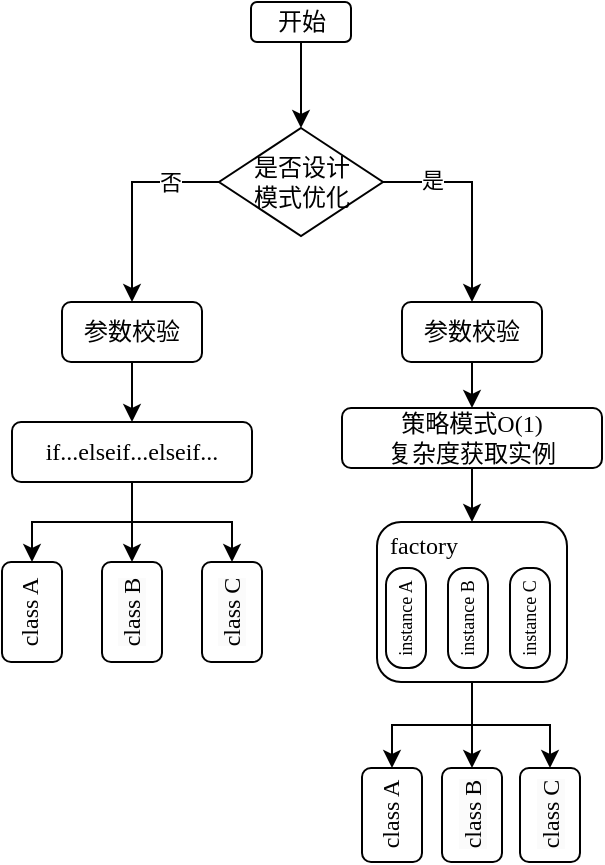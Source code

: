 <mxfile version="26.0.14">
  <diagram name="第 1 页" id="KLoRAD8Rr4eNPZWAdf4I">
    <mxGraphModel dx="928" dy="468" grid="1" gridSize="10" guides="1" tooltips="1" connect="1" arrows="1" fold="1" page="1" pageScale="1" pageWidth="827" pageHeight="1169" math="0" shadow="0">
      <root>
        <mxCell id="0" />
        <mxCell id="1" parent="0" />
        <mxCell id="lLpGI7_uiI3f87P-loz6-7" style="edgeStyle=orthogonalEdgeStyle;rounded=0;orthogonalLoop=1;jettySize=auto;html=1;entryX=0.5;entryY=0;entryDx=0;entryDy=0;exitX=0;exitY=0.5;exitDx=0;exitDy=0;fontFamily=Times New Roman;" parent="1" source="lLpGI7_uiI3f87P-loz6-27" target="lLpGI7_uiI3f87P-loz6-2" edge="1">
          <mxGeometry relative="1" as="geometry">
            <mxPoint x="360" y="165" as="sourcePoint" />
          </mxGeometry>
        </mxCell>
        <mxCell id="lLpGI7_uiI3f87P-loz6-28" value="否" style="edgeLabel;html=1;align=center;verticalAlign=middle;resizable=0;points=[];fontFamily=宋体;" parent="lLpGI7_uiI3f87P-loz6-7" vertex="1" connectable="0">
          <mxGeometry x="-0.516" relative="1" as="geometry">
            <mxPoint as="offset" />
          </mxGeometry>
        </mxCell>
        <mxCell id="lLpGI7_uiI3f87P-loz6-19" style="edgeStyle=orthogonalEdgeStyle;rounded=0;orthogonalLoop=1;jettySize=auto;html=1;entryX=0.5;entryY=0;entryDx=0;entryDy=0;exitX=1;exitY=0.5;exitDx=0;exitDy=0;fontFamily=Times New Roman;" parent="1" source="lLpGI7_uiI3f87P-loz6-27" target="lLpGI7_uiI3f87P-loz6-13" edge="1">
          <mxGeometry relative="1" as="geometry">
            <mxPoint x="440" y="165" as="sourcePoint" />
          </mxGeometry>
        </mxCell>
        <mxCell id="lLpGI7_uiI3f87P-loz6-26" value="是" style="edgeLabel;html=1;align=center;verticalAlign=middle;resizable=0;points=[];fontFamily=宋体;" parent="lLpGI7_uiI3f87P-loz6-19" vertex="1" connectable="0">
          <mxGeometry x="-0.545" y="1" relative="1" as="geometry">
            <mxPoint as="offset" />
          </mxGeometry>
        </mxCell>
        <mxCell id="lLpGI7_uiI3f87P-loz6-8" style="edgeStyle=orthogonalEdgeStyle;rounded=0;orthogonalLoop=1;jettySize=auto;html=1;entryX=0.5;entryY=0;entryDx=0;entryDy=0;fontFamily=Times New Roman;" parent="1" source="lLpGI7_uiI3f87P-loz6-2" target="lLpGI7_uiI3f87P-loz6-3" edge="1">
          <mxGeometry relative="1" as="geometry" />
        </mxCell>
        <mxCell id="lLpGI7_uiI3f87P-loz6-2" value="参数校验" style="rounded=1;whiteSpace=wrap;html=1;fontFamily=宋体;" parent="1" vertex="1">
          <mxGeometry x="280" y="210" width="70" height="30" as="geometry" />
        </mxCell>
        <mxCell id="lLpGI7_uiI3f87P-loz6-9" style="edgeStyle=orthogonalEdgeStyle;rounded=0;orthogonalLoop=1;jettySize=auto;html=1;entryX=0.5;entryY=0;entryDx=0;entryDy=0;fontFamily=Times New Roman;" parent="1" source="lLpGI7_uiI3f87P-loz6-3" target="lLpGI7_uiI3f87P-loz6-4" edge="1">
          <mxGeometry relative="1" as="geometry" />
        </mxCell>
        <mxCell id="lLpGI7_uiI3f87P-loz6-10" style="edgeStyle=orthogonalEdgeStyle;rounded=0;orthogonalLoop=1;jettySize=auto;html=1;entryX=0.5;entryY=0;entryDx=0;entryDy=0;fontFamily=Times New Roman;" parent="1" source="lLpGI7_uiI3f87P-loz6-3" target="lLpGI7_uiI3f87P-loz6-5" edge="1">
          <mxGeometry relative="1" as="geometry" />
        </mxCell>
        <mxCell id="lLpGI7_uiI3f87P-loz6-11" style="edgeStyle=orthogonalEdgeStyle;rounded=0;orthogonalLoop=1;jettySize=auto;html=1;entryX=0.5;entryY=0;entryDx=0;entryDy=0;fontFamily=Times New Roman;" parent="1" source="lLpGI7_uiI3f87P-loz6-3" target="lLpGI7_uiI3f87P-loz6-6" edge="1">
          <mxGeometry relative="1" as="geometry" />
        </mxCell>
        <mxCell id="lLpGI7_uiI3f87P-loz6-3" value="if...elseif...elseif..." style="rounded=1;whiteSpace=wrap;html=1;fontFamily=Times New Roman;" parent="1" vertex="1">
          <mxGeometry x="255" y="270" width="120" height="30" as="geometry" />
        </mxCell>
        <mxCell id="lLpGI7_uiI3f87P-loz6-4" value="class A" style="rounded=1;whiteSpace=wrap;html=1;verticalAlign=top;horizontal=0;fontFamily=Times New Roman;" parent="1" vertex="1">
          <mxGeometry x="250" y="340" width="30" height="50" as="geometry" />
        </mxCell>
        <mxCell id="lLpGI7_uiI3f87P-loz6-5" value="&lt;span style=&quot;color: rgb(0, 0, 0); font-size: 12px; font-style: normal; font-variant-ligatures: normal; font-variant-caps: normal; font-weight: 400; letter-spacing: normal; orphans: 2; text-align: center; text-indent: 0px; text-transform: none; widows: 2; word-spacing: 0px; -webkit-text-stroke-width: 0px; white-space: normal; background-color: rgb(251, 251, 251); text-decoration-thickness: initial; text-decoration-style: initial; text-decoration-color: initial; float: none; display: inline !important;&quot;&gt;class B&lt;/span&gt;" style="rounded=1;whiteSpace=wrap;html=1;horizontal=0;fontFamily=Times New Roman;" parent="1" vertex="1">
          <mxGeometry x="300" y="340" width="30" height="50" as="geometry" />
        </mxCell>
        <mxCell id="lLpGI7_uiI3f87P-loz6-6" value="&lt;span style=&quot;color: rgb(0, 0, 0); font-size: 12px; font-style: normal; font-variant-ligatures: normal; font-variant-caps: normal; font-weight: 400; letter-spacing: normal; orphans: 2; text-align: center; text-indent: 0px; text-transform: none; widows: 2; word-spacing: 0px; -webkit-text-stroke-width: 0px; white-space: normal; background-color: rgb(251, 251, 251); text-decoration-thickness: initial; text-decoration-style: initial; text-decoration-color: initial; float: none; display: inline !important;&quot;&gt;class C&lt;/span&gt;" style="rounded=1;whiteSpace=wrap;html=1;horizontal=0;fontFamily=Times New Roman;" parent="1" vertex="1">
          <mxGeometry x="350" y="340" width="30" height="50" as="geometry" />
        </mxCell>
        <mxCell id="lLpGI7_uiI3f87P-loz6-13" value="参数校验" style="rounded=1;whiteSpace=wrap;html=1;fontFamily=宋体;" parent="1" vertex="1">
          <mxGeometry x="450" y="210" width="70" height="30" as="geometry" />
        </mxCell>
        <mxCell id="lLpGI7_uiI3f87P-loz6-14" value="策略模式O(1)&lt;div&gt;复杂度获取实例&lt;/div&gt;" style="rounded=1;whiteSpace=wrap;html=1;fontFamily=宋体;" parent="1" vertex="1">
          <mxGeometry x="420" y="263" width="130" height="30" as="geometry" />
        </mxCell>
        <mxCell id="lLpGI7_uiI3f87P-loz6-21" style="edgeStyle=orthogonalEdgeStyle;rounded=0;orthogonalLoop=1;jettySize=auto;html=1;entryX=0.5;entryY=0;entryDx=0;entryDy=0;fontFamily=Times New Roman;" parent="1" source="lLpGI7_uiI3f87P-loz6-15" target="lLpGI7_uiI3f87P-loz6-16" edge="1">
          <mxGeometry relative="1" as="geometry" />
        </mxCell>
        <mxCell id="lLpGI7_uiI3f87P-loz6-22" style="edgeStyle=orthogonalEdgeStyle;rounded=0;orthogonalLoop=1;jettySize=auto;html=1;entryX=0.5;entryY=0;entryDx=0;entryDy=0;fontFamily=Times New Roman;" parent="1" source="lLpGI7_uiI3f87P-loz6-15" target="lLpGI7_uiI3f87P-loz6-17" edge="1">
          <mxGeometry relative="1" as="geometry" />
        </mxCell>
        <mxCell id="lLpGI7_uiI3f87P-loz6-23" style="edgeStyle=orthogonalEdgeStyle;rounded=0;orthogonalLoop=1;jettySize=auto;html=1;entryX=0.5;entryY=0;entryDx=0;entryDy=0;fontFamily=Times New Roman;" parent="1" source="lLpGI7_uiI3f87P-loz6-15" target="lLpGI7_uiI3f87P-loz6-18" edge="1">
          <mxGeometry relative="1" as="geometry" />
        </mxCell>
        <mxCell id="lLpGI7_uiI3f87P-loz6-15" value="" style="rounded=1;whiteSpace=wrap;html=1;fontFamily=Times New Roman;" parent="1" vertex="1">
          <mxGeometry x="437.5" y="320" width="95" height="80" as="geometry" />
        </mxCell>
        <mxCell id="lLpGI7_uiI3f87P-loz6-16" value="class A" style="rounded=1;whiteSpace=wrap;html=1;verticalAlign=top;horizontal=0;fontFamily=Times New Roman;" parent="1" vertex="1">
          <mxGeometry x="430" y="443" width="30" height="47" as="geometry" />
        </mxCell>
        <mxCell id="lLpGI7_uiI3f87P-loz6-17" value="&lt;span style=&quot;color: rgb(0, 0, 0); font-size: 12px; font-style: normal; font-variant-ligatures: normal; font-variant-caps: normal; font-weight: 400; letter-spacing: normal; orphans: 2; text-align: center; text-indent: 0px; text-transform: none; widows: 2; word-spacing: 0px; -webkit-text-stroke-width: 0px; white-space: normal; background-color: rgb(251, 251, 251); text-decoration-thickness: initial; text-decoration-style: initial; text-decoration-color: initial; float: none; display: inline !important;&quot;&gt;class B&lt;/span&gt;" style="rounded=1;whiteSpace=wrap;html=1;horizontal=0;fontFamily=Times New Roman;" parent="1" vertex="1">
          <mxGeometry x="470" y="443" width="30" height="47" as="geometry" />
        </mxCell>
        <mxCell id="lLpGI7_uiI3f87P-loz6-18" value="&lt;span style=&quot;color: rgb(0, 0, 0); font-size: 12px; font-style: normal; font-variant-ligatures: normal; font-variant-caps: normal; font-weight: 400; letter-spacing: normal; orphans: 2; text-align: center; text-indent: 0px; text-transform: none; widows: 2; word-spacing: 0px; -webkit-text-stroke-width: 0px; white-space: normal; background-color: rgb(251, 251, 251); text-decoration-thickness: initial; text-decoration-style: initial; text-decoration-color: initial; float: none; display: inline !important;&quot;&gt;class C&lt;/span&gt;" style="rounded=1;whiteSpace=wrap;html=1;horizontal=0;fontFamily=Times New Roman;" parent="1" vertex="1">
          <mxGeometry x="509" y="443" width="30" height="47" as="geometry" />
        </mxCell>
        <mxCell id="lLpGI7_uiI3f87P-loz6-20" style="edgeStyle=orthogonalEdgeStyle;rounded=0;orthogonalLoop=1;jettySize=auto;html=1;entryX=0.5;entryY=0;entryDx=0;entryDy=0;fontFamily=Times New Roman;" parent="1" source="lLpGI7_uiI3f87P-loz6-13" target="lLpGI7_uiI3f87P-loz6-14" edge="1">
          <mxGeometry relative="1" as="geometry" />
        </mxCell>
        <mxCell id="lLpGI7_uiI3f87P-loz6-27" value="是否设计&lt;div&gt;模式优化&lt;/div&gt;" style="rhombus;whiteSpace=wrap;html=1;fontFamily=宋体;" parent="1" vertex="1">
          <mxGeometry x="358.5" y="123" width="82" height="54" as="geometry" />
        </mxCell>
        <mxCell id="lLpGI7_uiI3f87P-loz6-30" style="edgeStyle=orthogonalEdgeStyle;rounded=0;orthogonalLoop=1;jettySize=auto;html=1;entryX=0.5;entryY=0;entryDx=0;entryDy=0;fontFamily=Times New Roman;" parent="1" source="lLpGI7_uiI3f87P-loz6-29" target="lLpGI7_uiI3f87P-loz6-27" edge="1">
          <mxGeometry relative="1" as="geometry" />
        </mxCell>
        <mxCell id="lLpGI7_uiI3f87P-loz6-29" value="开始" style="rounded=1;whiteSpace=wrap;html=1;fontFamily=宋体;" parent="1" vertex="1">
          <mxGeometry x="374.5" y="60" width="50" height="20" as="geometry" />
        </mxCell>
        <mxCell id="lLpGI7_uiI3f87P-loz6-31" value="instance A" style="rounded=1;whiteSpace=wrap;html=1;fontSize=9;arcSize=42;rotation=-90;horizontal=1;fontFamily=Times New Roman;" parent="1" vertex="1">
          <mxGeometry x="427" y="358" width="50" height="20" as="geometry" />
        </mxCell>
        <mxCell id="lLpGI7_uiI3f87P-loz6-32" value="instance C" style="rounded=1;whiteSpace=wrap;html=1;fontSize=9;arcSize=42;rotation=-90;fontFamily=Times New Roman;" parent="1" vertex="1">
          <mxGeometry x="489" y="358" width="50" height="20" as="geometry" />
        </mxCell>
        <mxCell id="lLpGI7_uiI3f87P-loz6-33" value="instance B" style="rounded=1;whiteSpace=wrap;html=1;fontSize=9;arcSize=42;rotation=-90;fontFamily=Times New Roman;" parent="1" vertex="1">
          <mxGeometry x="458" y="358" width="50" height="20" as="geometry" />
        </mxCell>
        <mxCell id="lLpGI7_uiI3f87P-loz6-35" value="factory" style="text;html=1;align=center;verticalAlign=middle;whiteSpace=wrap;rounded=0;fontFamily=Times New Roman;" parent="1" vertex="1">
          <mxGeometry x="431" y="317" width="60" height="30" as="geometry" />
        </mxCell>
        <mxCell id="lLpGI7_uiI3f87P-loz6-36" style="edgeStyle=orthogonalEdgeStyle;rounded=0;orthogonalLoop=1;jettySize=auto;html=1;entryX=0.5;entryY=0;entryDx=0;entryDy=0;fontFamily=Times New Roman;" parent="1" source="lLpGI7_uiI3f87P-loz6-14" target="lLpGI7_uiI3f87P-loz6-15" edge="1">
          <mxGeometry relative="1" as="geometry" />
        </mxCell>
      </root>
    </mxGraphModel>
  </diagram>
</mxfile>
